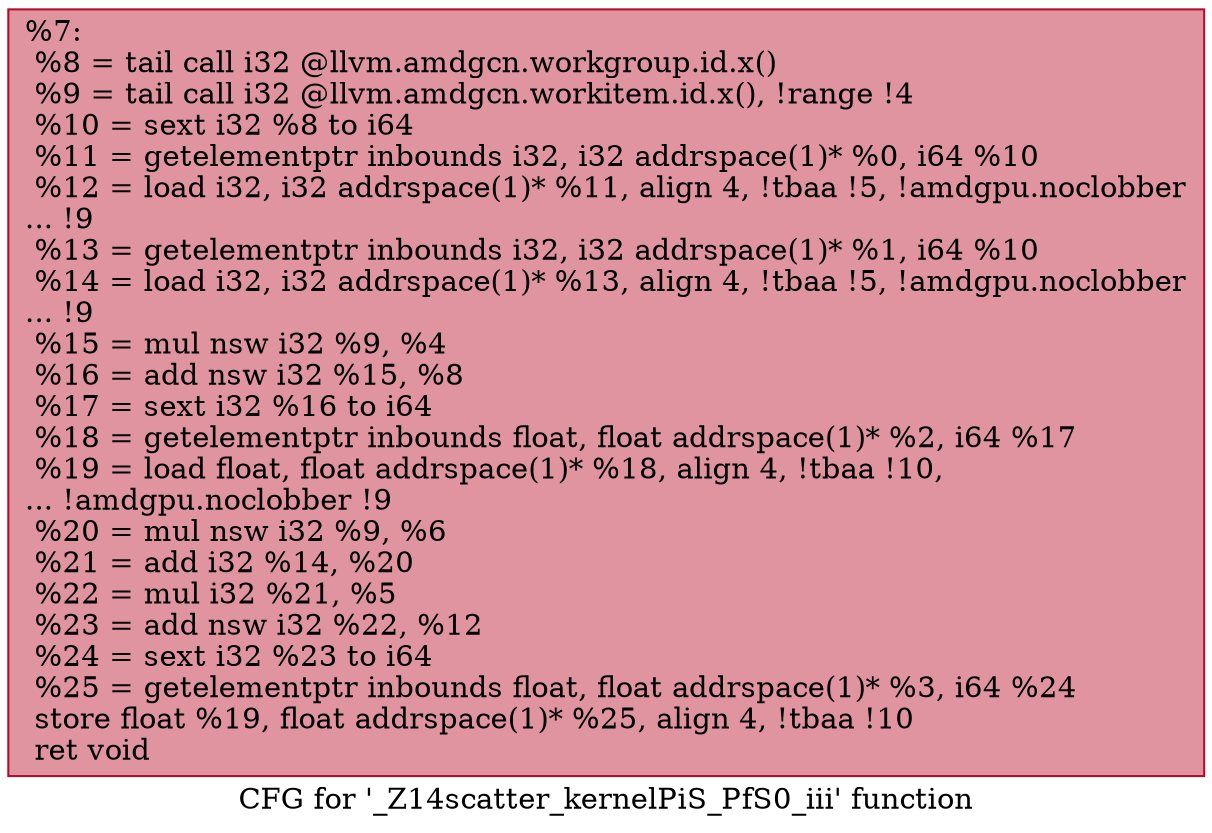 digraph "CFG for '_Z14scatter_kernelPiS_PfS0_iii' function" {
	label="CFG for '_Z14scatter_kernelPiS_PfS0_iii' function";

	Node0x5ce20b0 [shape=record,color="#b70d28ff", style=filled, fillcolor="#b70d2870",label="{%7:\l  %8 = tail call i32 @llvm.amdgcn.workgroup.id.x()\l  %9 = tail call i32 @llvm.amdgcn.workitem.id.x(), !range !4\l  %10 = sext i32 %8 to i64\l  %11 = getelementptr inbounds i32, i32 addrspace(1)* %0, i64 %10\l  %12 = load i32, i32 addrspace(1)* %11, align 4, !tbaa !5, !amdgpu.noclobber\l... !9\l  %13 = getelementptr inbounds i32, i32 addrspace(1)* %1, i64 %10\l  %14 = load i32, i32 addrspace(1)* %13, align 4, !tbaa !5, !amdgpu.noclobber\l... !9\l  %15 = mul nsw i32 %9, %4\l  %16 = add nsw i32 %15, %8\l  %17 = sext i32 %16 to i64\l  %18 = getelementptr inbounds float, float addrspace(1)* %2, i64 %17\l  %19 = load float, float addrspace(1)* %18, align 4, !tbaa !10,\l... !amdgpu.noclobber !9\l  %20 = mul nsw i32 %9, %6\l  %21 = add i32 %14, %20\l  %22 = mul i32 %21, %5\l  %23 = add nsw i32 %22, %12\l  %24 = sext i32 %23 to i64\l  %25 = getelementptr inbounds float, float addrspace(1)* %3, i64 %24\l  store float %19, float addrspace(1)* %25, align 4, !tbaa !10\l  ret void\l}"];
}
